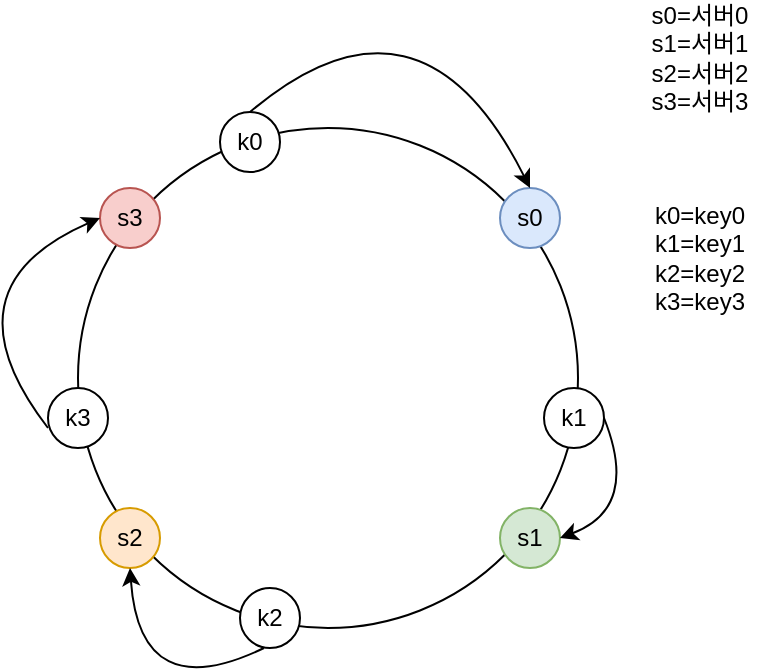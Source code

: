 <mxfile version="26.0.16">
  <diagram name="페이지-1" id="KAJaPYVKJ-GjY-ANvSLl">
    <mxGraphModel dx="1434" dy="772" grid="1" gridSize="10" guides="1" tooltips="1" connect="1" arrows="1" fold="1" page="1" pageScale="1" pageWidth="827" pageHeight="1169" math="0" shadow="0">
      <root>
        <mxCell id="0" />
        <mxCell id="1" parent="0" />
        <mxCell id="nU8QtCgfOTbtNuzkGF3E-1" value="" style="ellipse;whiteSpace=wrap;html=1;fillColor=none;" vertex="1" parent="1">
          <mxGeometry x="289" y="140" width="250" height="250" as="geometry" />
        </mxCell>
        <mxCell id="nU8QtCgfOTbtNuzkGF3E-2" value="s1" style="ellipse;whiteSpace=wrap;html=1;fillColor=#d5e8d4;strokeColor=#82b366;" vertex="1" parent="1">
          <mxGeometry x="500" y="330" width="30" height="30" as="geometry" />
        </mxCell>
        <mxCell id="nU8QtCgfOTbtNuzkGF3E-3" value="s2" style="ellipse;whiteSpace=wrap;html=1;fillColor=#ffe6cc;strokeColor=#d79b00;" vertex="1" parent="1">
          <mxGeometry x="300" y="330" width="30" height="30" as="geometry" />
        </mxCell>
        <mxCell id="nU8QtCgfOTbtNuzkGF3E-4" value="s3" style="ellipse;whiteSpace=wrap;html=1;fillColor=#f8cecc;strokeColor=#b85450;" vertex="1" parent="1">
          <mxGeometry x="300" y="170" width="30" height="30" as="geometry" />
        </mxCell>
        <mxCell id="nU8QtCgfOTbtNuzkGF3E-5" value="s0" style="ellipse;whiteSpace=wrap;html=1;fillColor=#dae8fc;strokeColor=#6c8ebf;" vertex="1" parent="1">
          <mxGeometry x="500" y="170" width="30" height="30" as="geometry" />
        </mxCell>
        <mxCell id="nU8QtCgfOTbtNuzkGF3E-6" value="s0=서버0&lt;div&gt;s1=서버1&lt;/div&gt;&lt;div&gt;s2=서버2&lt;/div&gt;&lt;div&gt;s3=서버3&lt;/div&gt;" style="text;html=1;align=center;verticalAlign=middle;whiteSpace=wrap;rounded=0;" vertex="1" parent="1">
          <mxGeometry x="570" y="90" width="60" height="30" as="geometry" />
        </mxCell>
        <mxCell id="nU8QtCgfOTbtNuzkGF3E-7" value="k0" style="ellipse;whiteSpace=wrap;html=1;" vertex="1" parent="1">
          <mxGeometry x="360" y="132" width="30" height="30" as="geometry" />
        </mxCell>
        <mxCell id="nU8QtCgfOTbtNuzkGF3E-8" value="k1" style="ellipse;whiteSpace=wrap;html=1;" vertex="1" parent="1">
          <mxGeometry x="522" y="270" width="30" height="30" as="geometry" />
        </mxCell>
        <mxCell id="nU8QtCgfOTbtNuzkGF3E-9" value="k2" style="ellipse;whiteSpace=wrap;html=1;" vertex="1" parent="1">
          <mxGeometry x="370" y="370" width="30" height="30" as="geometry" />
        </mxCell>
        <mxCell id="nU8QtCgfOTbtNuzkGF3E-10" value="k3" style="ellipse;whiteSpace=wrap;html=1;" vertex="1" parent="1">
          <mxGeometry x="274" y="270" width="30" height="30" as="geometry" />
        </mxCell>
        <mxCell id="nU8QtCgfOTbtNuzkGF3E-11" value="k0=key0&lt;div&gt;k1=key1&lt;/div&gt;&lt;div&gt;k2=key2&lt;/div&gt;&lt;div&gt;k3=key3&lt;/div&gt;" style="text;html=1;align=center;verticalAlign=middle;whiteSpace=wrap;rounded=0;" vertex="1" parent="1">
          <mxGeometry x="570" y="190" width="60" height="30" as="geometry" />
        </mxCell>
        <mxCell id="nU8QtCgfOTbtNuzkGF3E-14" value="" style="endArrow=classic;html=1;rounded=0;curved=1;entryX=0.5;entryY=0;entryDx=0;entryDy=0;exitX=0.5;exitY=0;exitDx=0;exitDy=0;" edge="1" parent="1" source="nU8QtCgfOTbtNuzkGF3E-7" target="nU8QtCgfOTbtNuzkGF3E-5">
          <mxGeometry width="50" height="50" relative="1" as="geometry">
            <mxPoint x="394" y="110" as="sourcePoint" />
            <mxPoint x="460" y="70" as="targetPoint" />
            <Array as="points">
              <mxPoint x="460" y="60" />
            </Array>
          </mxGeometry>
        </mxCell>
        <mxCell id="nU8QtCgfOTbtNuzkGF3E-15" value="" style="endArrow=classic;html=1;rounded=0;curved=1;entryX=1;entryY=0.5;entryDx=0;entryDy=0;exitX=1;exitY=0.5;exitDx=0;exitDy=0;" edge="1" parent="1" source="nU8QtCgfOTbtNuzkGF3E-8" target="nU8QtCgfOTbtNuzkGF3E-2">
          <mxGeometry width="50" height="50" relative="1" as="geometry">
            <mxPoint x="570" y="322" as="sourcePoint" />
            <mxPoint x="710" y="360" as="targetPoint" />
            <Array as="points">
              <mxPoint x="570" y="330" />
            </Array>
          </mxGeometry>
        </mxCell>
        <mxCell id="nU8QtCgfOTbtNuzkGF3E-16" value="" style="endArrow=classic;html=1;rounded=0;curved=1;entryX=0.5;entryY=1;entryDx=0;entryDy=0;exitX=1;exitY=0.5;exitDx=0;exitDy=0;" edge="1" parent="1" target="nU8QtCgfOTbtNuzkGF3E-3">
          <mxGeometry width="50" height="50" relative="1" as="geometry">
            <mxPoint x="382" y="400" as="sourcePoint" />
            <mxPoint x="360" y="460" as="targetPoint" />
            <Array as="points">
              <mxPoint x="320" y="430" />
            </Array>
          </mxGeometry>
        </mxCell>
        <mxCell id="nU8QtCgfOTbtNuzkGF3E-17" value="" style="endArrow=classic;html=1;rounded=0;curved=1;entryX=0;entryY=0.5;entryDx=0;entryDy=0;exitX=1;exitY=0.5;exitDx=0;exitDy=0;" edge="1" parent="1" target="nU8QtCgfOTbtNuzkGF3E-4">
          <mxGeometry width="50" height="50" relative="1" as="geometry">
            <mxPoint x="274" y="290" as="sourcePoint" />
            <mxPoint x="207" y="250" as="targetPoint" />
            <Array as="points">
              <mxPoint x="220" y="220" />
            </Array>
          </mxGeometry>
        </mxCell>
      </root>
    </mxGraphModel>
  </diagram>
</mxfile>
